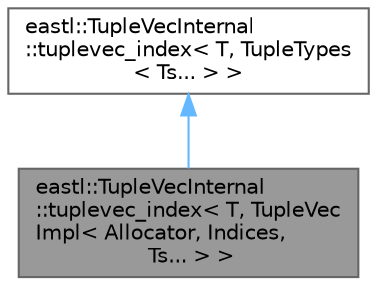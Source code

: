 digraph "eastl::TupleVecInternal::tuplevec_index&lt; T, TupleVecImpl&lt; Allocator, Indices, Ts... &gt; &gt;"
{
 // LATEX_PDF_SIZE
  bgcolor="transparent";
  edge [fontname=Helvetica,fontsize=10,labelfontname=Helvetica,labelfontsize=10];
  node [fontname=Helvetica,fontsize=10,shape=box,height=0.2,width=0.4];
  Node1 [id="Node000001",label="eastl::TupleVecInternal\l::tuplevec_index\< T, TupleVec\lImpl\< Allocator, Indices,\l Ts... \> \>",height=0.2,width=0.4,color="gray40", fillcolor="grey60", style="filled", fontcolor="black",tooltip=" "];
  Node2 -> Node1 [id="edge1_Node000001_Node000002",dir="back",color="steelblue1",style="solid",tooltip=" "];
  Node2 [id="Node000002",label="eastl::TupleVecInternal\l::tuplevec_index\< T, TupleTypes\l\< Ts... \> \>",height=0.2,width=0.4,color="gray40", fillcolor="white", style="filled",URL="$structeastl_1_1_tuple_vec_internal_1_1tuplevec__index.html",tooltip=" "];
}
